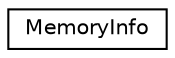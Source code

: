 digraph "Graphical Class Hierarchy"
{
 // LATEX_PDF_SIZE
  edge [fontname="Helvetica",fontsize="10",labelfontname="Helvetica",labelfontsize="10"];
  node [fontname="Helvetica",fontsize="10",shape=record];
  rankdir="LR";
  Node0 [label="MemoryInfo",height=0.2,width=0.4,color="black", fillcolor="white", style="filled",URL="$structarm__compute_1_1experimental_1_1_memory_info.xhtml",tooltip=" "];
}
